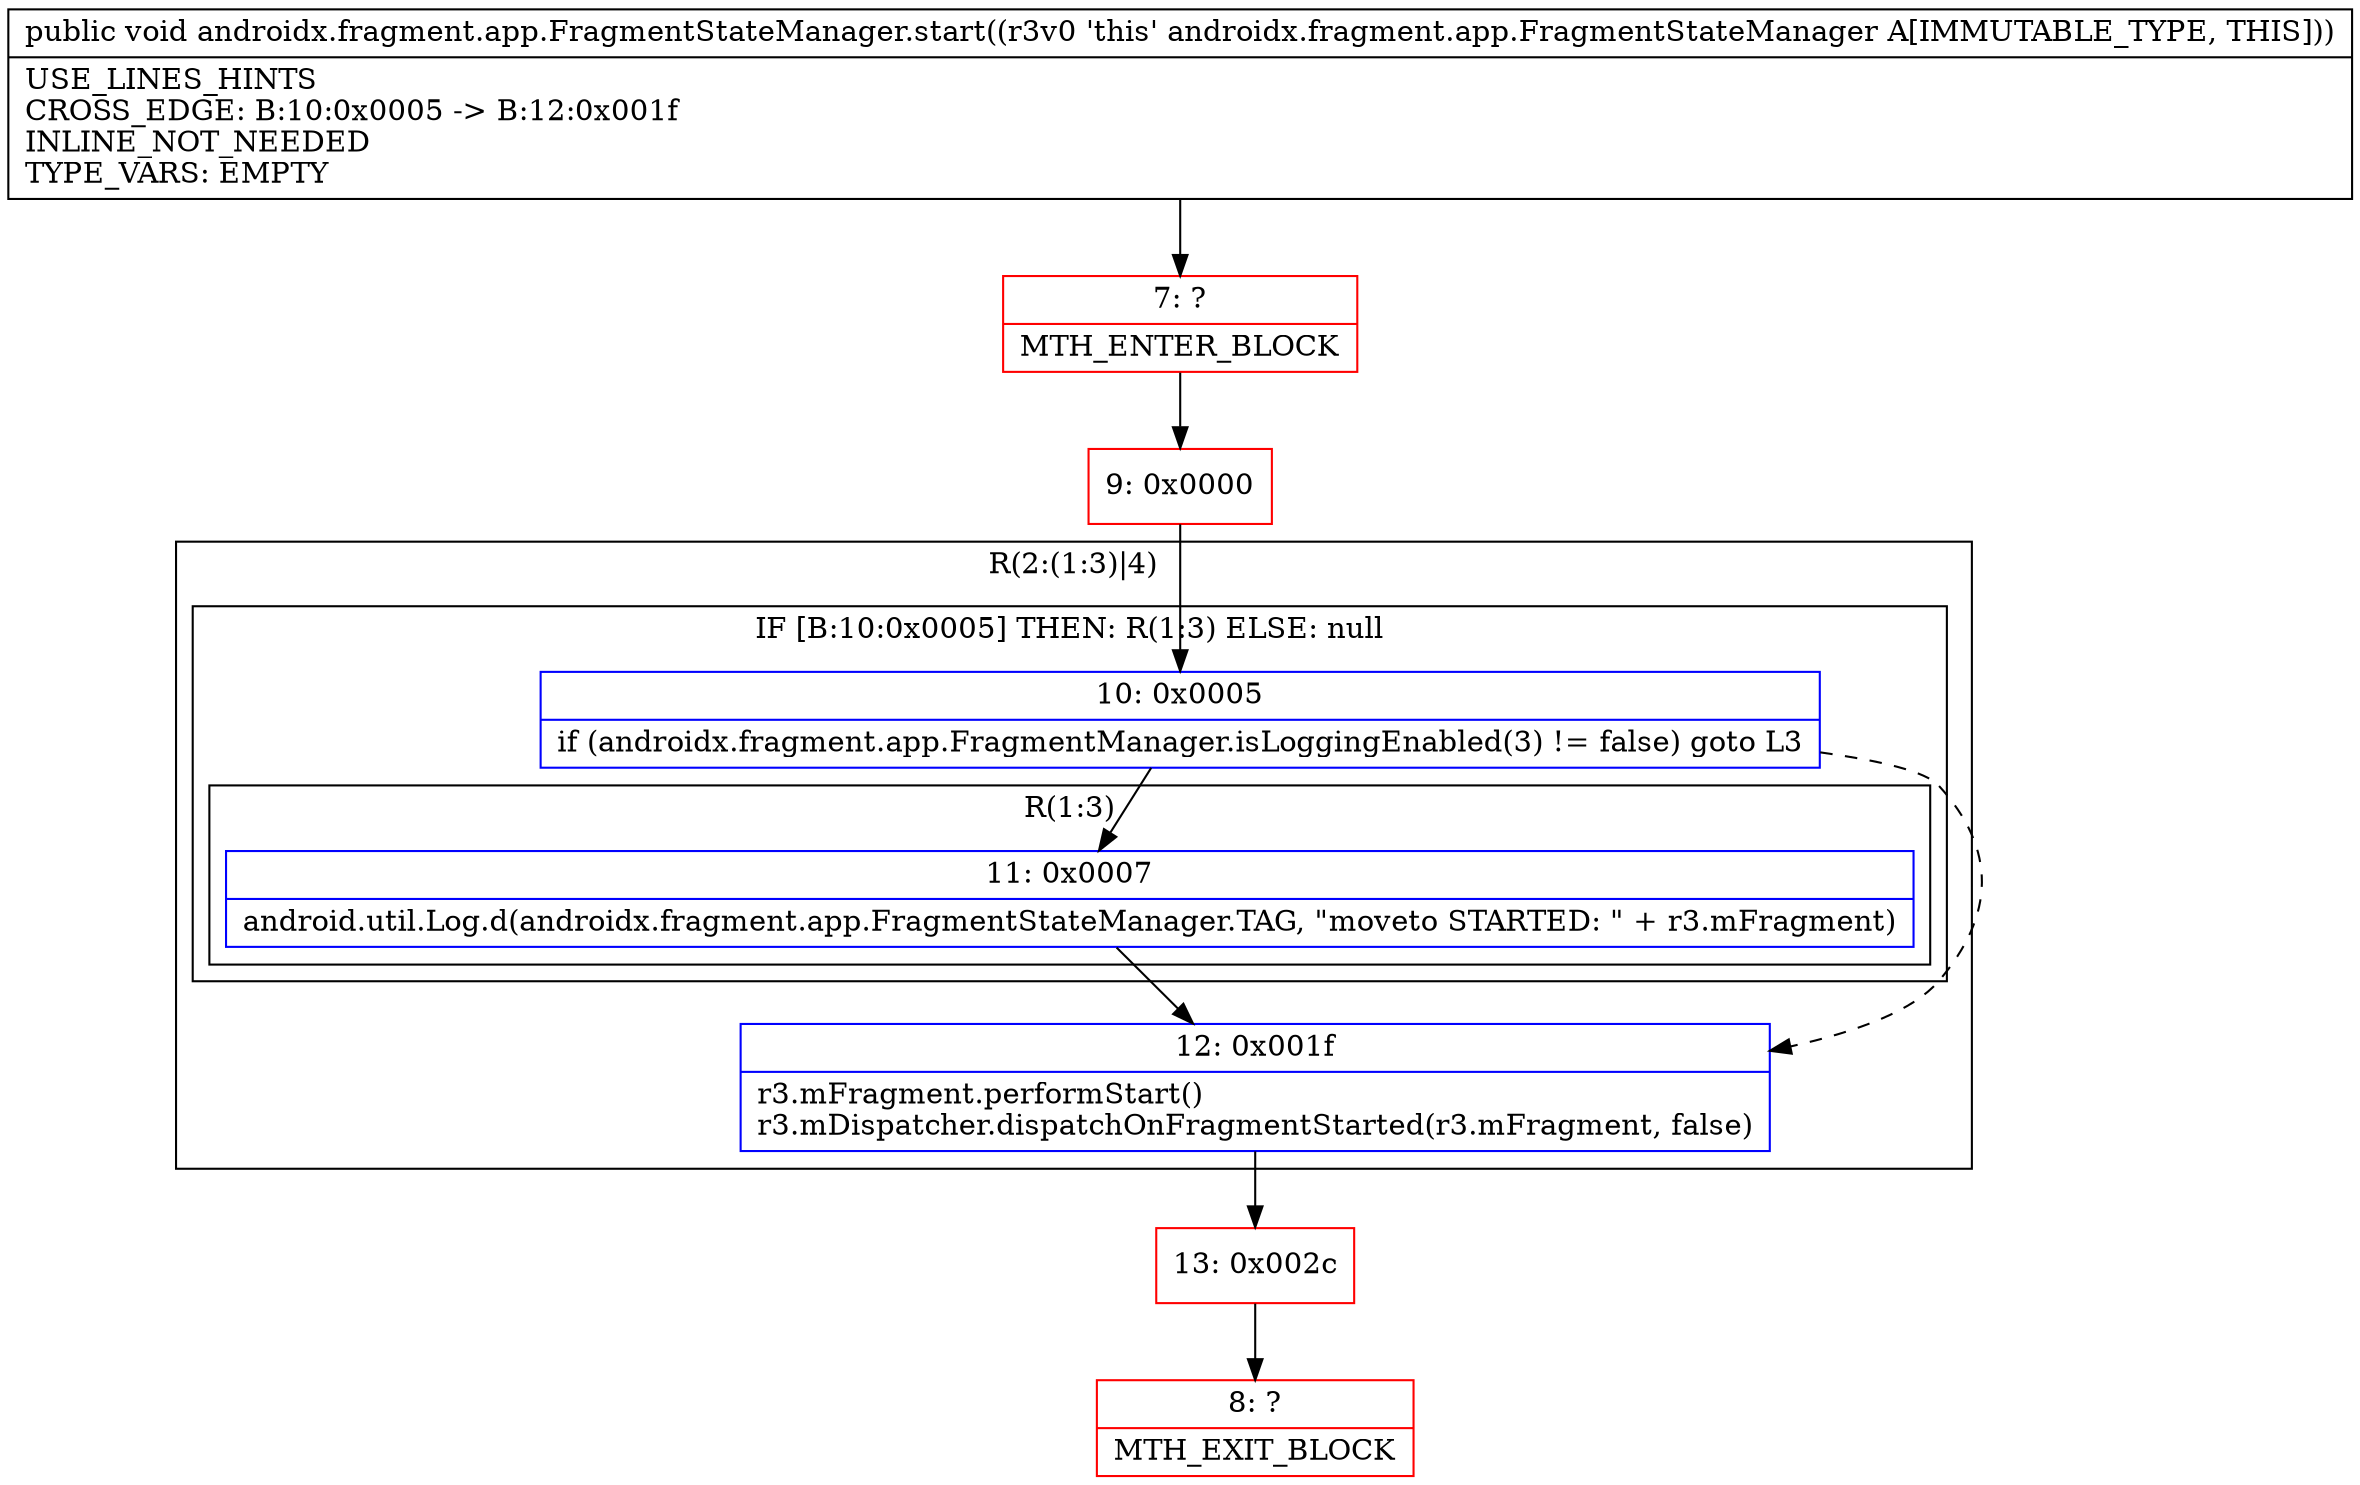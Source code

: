 digraph "CFG forandroidx.fragment.app.FragmentStateManager.start()V" {
subgraph cluster_Region_510933717 {
label = "R(2:(1:3)|4)";
node [shape=record,color=blue];
subgraph cluster_IfRegion_1881214303 {
label = "IF [B:10:0x0005] THEN: R(1:3) ELSE: null";
node [shape=record,color=blue];
Node_10 [shape=record,label="{10\:\ 0x0005|if (androidx.fragment.app.FragmentManager.isLoggingEnabled(3) != false) goto L3\l}"];
subgraph cluster_Region_352669891 {
label = "R(1:3)";
node [shape=record,color=blue];
Node_11 [shape=record,label="{11\:\ 0x0007|android.util.Log.d(androidx.fragment.app.FragmentStateManager.TAG, \"moveto STARTED: \" + r3.mFragment)\l}"];
}
}
Node_12 [shape=record,label="{12\:\ 0x001f|r3.mFragment.performStart()\lr3.mDispatcher.dispatchOnFragmentStarted(r3.mFragment, false)\l}"];
}
Node_7 [shape=record,color=red,label="{7\:\ ?|MTH_ENTER_BLOCK\l}"];
Node_9 [shape=record,color=red,label="{9\:\ 0x0000}"];
Node_13 [shape=record,color=red,label="{13\:\ 0x002c}"];
Node_8 [shape=record,color=red,label="{8\:\ ?|MTH_EXIT_BLOCK\l}"];
MethodNode[shape=record,label="{public void androidx.fragment.app.FragmentStateManager.start((r3v0 'this' androidx.fragment.app.FragmentStateManager A[IMMUTABLE_TYPE, THIS]))  | USE_LINES_HINTS\lCROSS_EDGE: B:10:0x0005 \-\> B:12:0x001f\lINLINE_NOT_NEEDED\lTYPE_VARS: EMPTY\l}"];
MethodNode -> Node_7;Node_10 -> Node_11;
Node_10 -> Node_12[style=dashed];
Node_11 -> Node_12;
Node_12 -> Node_13;
Node_7 -> Node_9;
Node_9 -> Node_10;
Node_13 -> Node_8;
}

